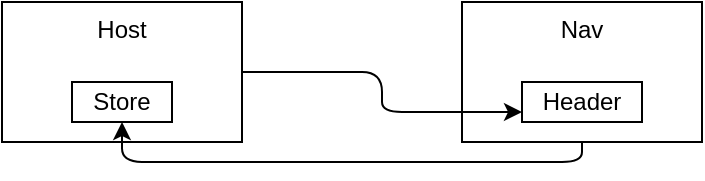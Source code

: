 <mxfile>
    <diagram id="bOq2nhE_Idh3Wv6il-tn" name="Page-1">
        <mxGraphModel dx="1113" dy="807" grid="1" gridSize="10" guides="1" tooltips="1" connect="1" arrows="1" fold="1" page="1" pageScale="1" pageWidth="827" pageHeight="1169" background="none" math="0" shadow="0">
            <root>
                <mxCell id="0"/>
                <mxCell id="1" parent="0"/>
                <mxCell id="15" value="Host&lt;br&gt;" style="rounded=0;whiteSpace=wrap;html=1;verticalAlign=top;" vertex="1" parent="1">
                    <mxGeometry x="170" y="160" width="120" height="70" as="geometry"/>
                </mxCell>
                <mxCell id="16" style="edgeStyle=orthogonalEdgeStyle;html=1;exitX=0.5;exitY=1;exitDx=0;exitDy=0;entryX=0.5;entryY=1;entryDx=0;entryDy=0;" edge="1" parent="1" source="17" target="19">
                    <mxGeometry relative="1" as="geometry"/>
                </mxCell>
                <mxCell id="17" value="Nav" style="rounded=0;whiteSpace=wrap;html=1;horizontal=1;verticalAlign=top;" vertex="1" parent="1">
                    <mxGeometry x="400" y="160" width="120" height="70" as="geometry"/>
                </mxCell>
                <mxCell id="18" value="Header&lt;br&gt;" style="rounded=0;whiteSpace=wrap;html=1;" vertex="1" parent="1">
                    <mxGeometry x="430" y="200" width="60" height="20" as="geometry"/>
                </mxCell>
                <mxCell id="19" value="Store" style="rounded=0;whiteSpace=wrap;html=1;" vertex="1" parent="1">
                    <mxGeometry x="205" y="200" width="50" height="20" as="geometry"/>
                </mxCell>
                <mxCell id="20" style="edgeStyle=orthogonalEdgeStyle;html=1;exitX=1;exitY=0.5;exitDx=0;exitDy=0;entryX=0;entryY=0.75;entryDx=0;entryDy=0;" edge="1" parent="1" source="15" target="18">
                    <mxGeometry relative="1" as="geometry"/>
                </mxCell>
            </root>
        </mxGraphModel>
    </diagram>
</mxfile>